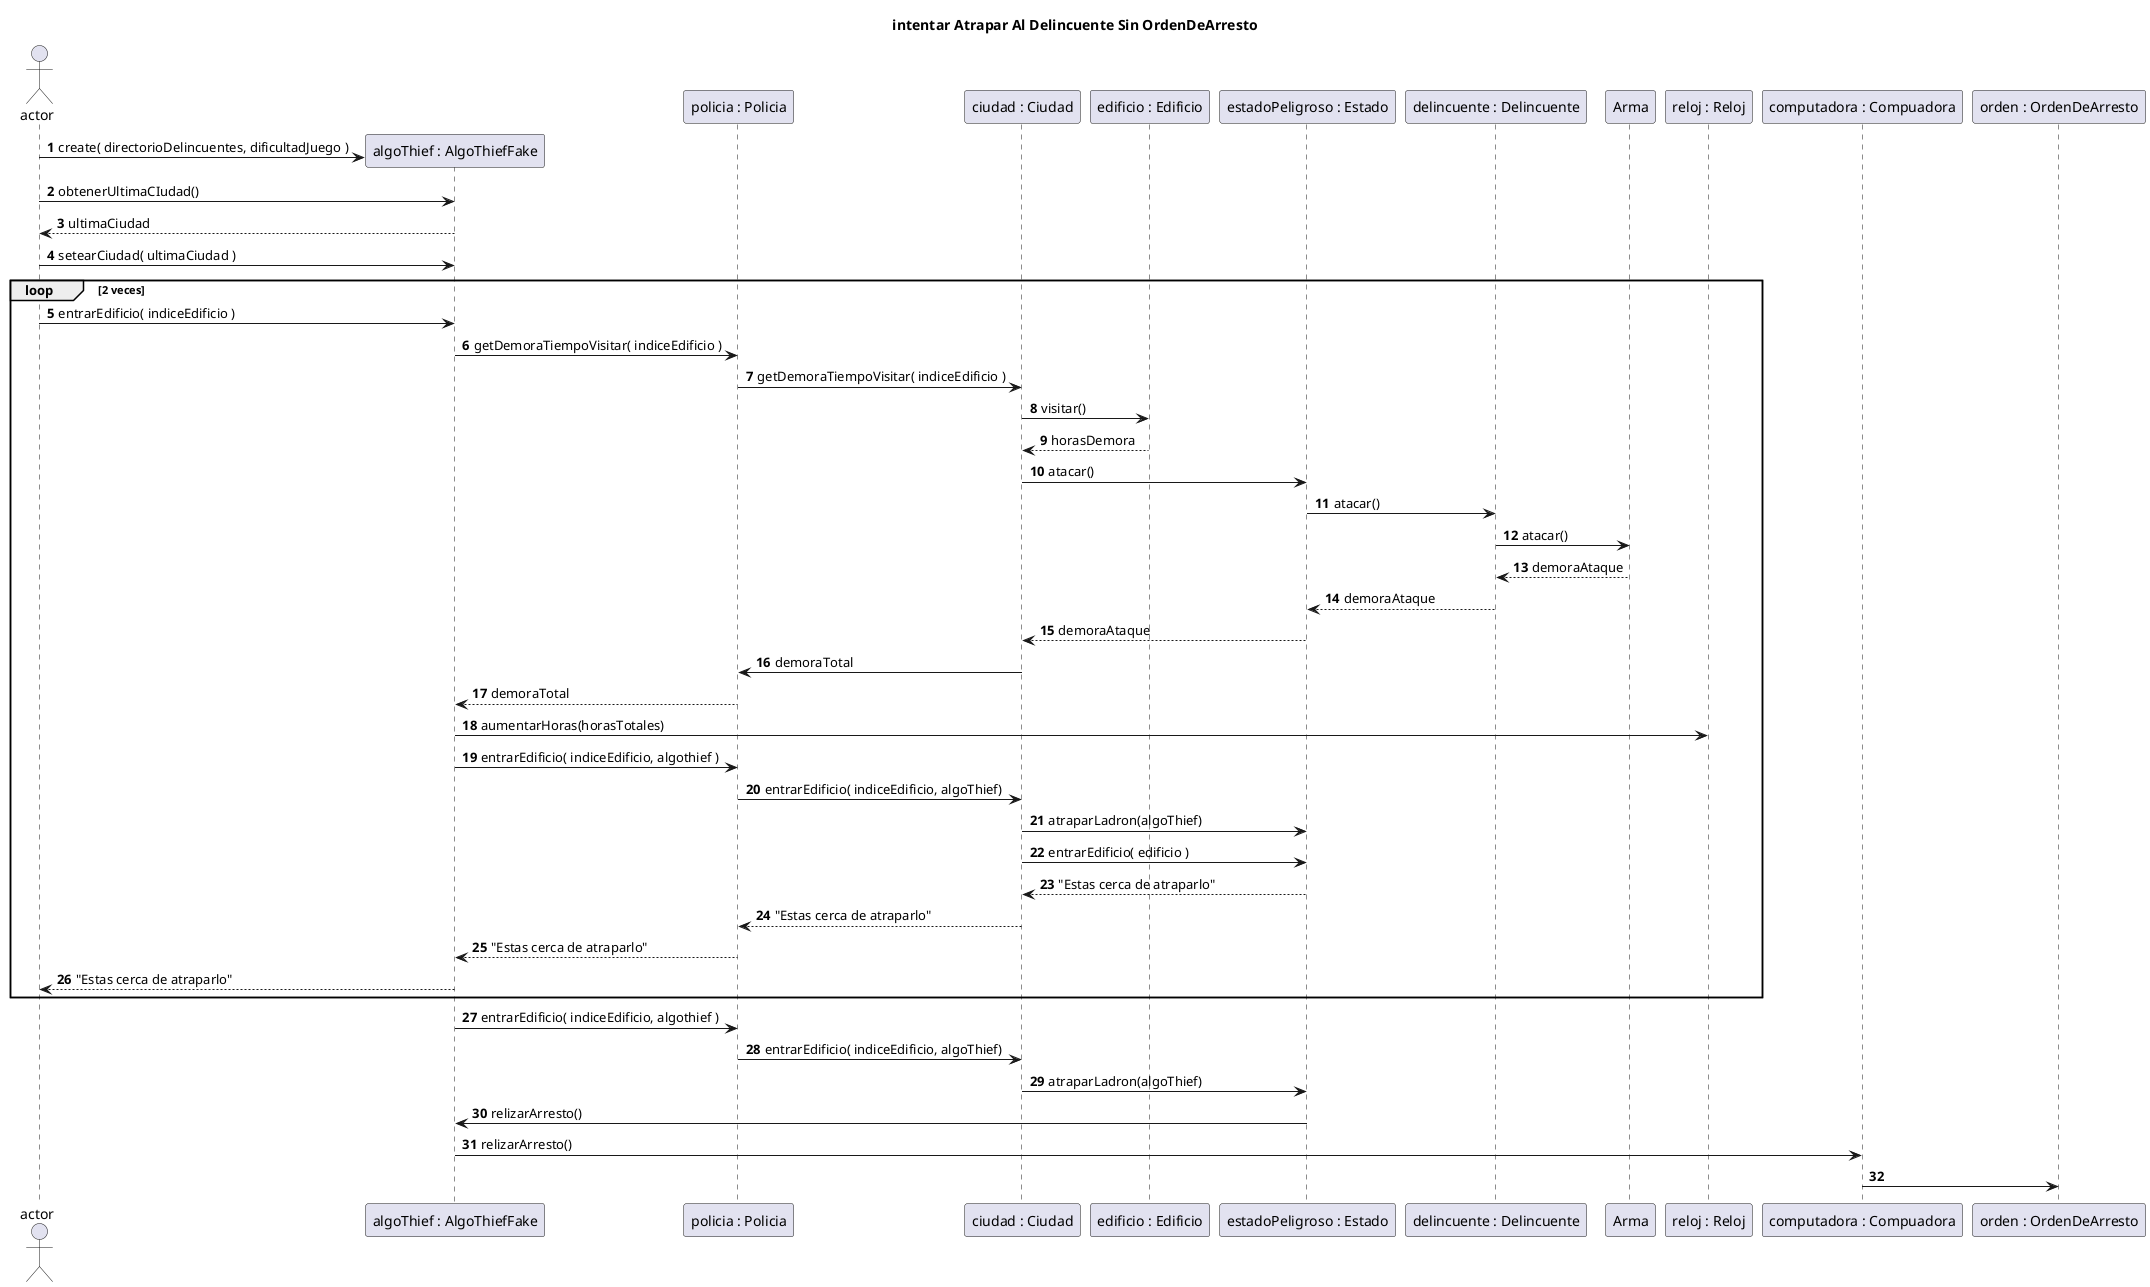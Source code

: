 @startuml
'https://plantuml.com/sequence-diagram

autonumber
Actor actor
title : intentar Atrapar Al Delincuente Sin OrdenDeArresto
create "algoThief : AlgoThiefFake"
actor -> "algoThief : AlgoThiefFake" : create( directorioDelincuentes, dificultadJuego )
actor -> "algoThief : AlgoThiefFake" : obtenerUltimaCIudad()
"algoThief : AlgoThiefFake" --> actor : ultimaCiudad
actor -> "algoThief : AlgoThiefFake" : setearCiudad( ultimaCiudad )
loop 2 veces
actor -> "algoThief : AlgoThiefFake" : entrarEdificio( indiceEdificio )
"algoThief : AlgoThiefFake" -> "policia : Policia" : getDemoraTiempoVisitar( indiceEdificio )
"policia : Policia" -> "ciudad : Ciudad" : getDemoraTiempoVisitar( indiceEdificio )
"ciudad : Ciudad" -> "edificio : Edificio" : visitar()
"edificio : Edificio" --> "ciudad : Ciudad" : horasDemora
"ciudad : Ciudad" -> "estadoPeligroso : Estado" : atacar()
"estadoPeligroso : Estado" -> "delincuente : Delincuente" :atacar()
"delincuente : Delincuente" -> "Arma" : atacar()
"Arma" --> "delincuente : Delincuente" : demoraAtaque
"delincuente : Delincuente" --> "estadoPeligroso : Estado" : demoraAtaque
"estadoPeligroso : Estado" --> "ciudad : Ciudad" : demoraAtaque
"ciudad : Ciudad" -> "policia : Policia" : demoraTotal
"policia : Policia" --> "algoThief : AlgoThiefFake": demoraTotal
"algoThief : AlgoThiefFake" -> "reloj : Reloj" :  aumentarHoras(horasTotales)
"algoThief : AlgoThiefFake" -> "policia : Policia" : entrarEdificio( indiceEdificio, algothief )
"policia : Policia" -> "ciudad : Ciudad" :entrarEdificio( indiceEdificio, algoThief)
"ciudad : Ciudad" -> "estadoPeligroso : Estado" : atraparLadron(algoThief)
"ciudad : Ciudad" -> "estadoPeligroso : Estado" : entrarEdificio( edificio )
"estadoPeligroso : Estado" --> "ciudad : Ciudad" : "Estas cerca de atraparlo"
"ciudad : Ciudad" --> "policia : Policia" : "Estas cerca de atraparlo"
"policia : Policia" --> "algoThief : AlgoThiefFake" : "Estas cerca de atraparlo"
"algoThief : AlgoThiefFake" --> actor : "Estas cerca de atraparlo"
end

"algoThief : AlgoThiefFake" -> "policia : Policia" : entrarEdificio( indiceEdificio, algothief )
"policia : Policia" -> "ciudad : Ciudad" :entrarEdificio( indiceEdificio, algoThief)
"ciudad : Ciudad" -> "estadoPeligroso : Estado" : atraparLadron(algoThief)
"estadoPeligroso : Estado" -> "algoThief : AlgoThiefFake" : relizarArresto()
"algoThief : AlgoThiefFake" -> "computadora : Compuadora" : relizarArresto()
"computadora : Compuadora" -> "orden : OrdenDeArresto" :





@enduml